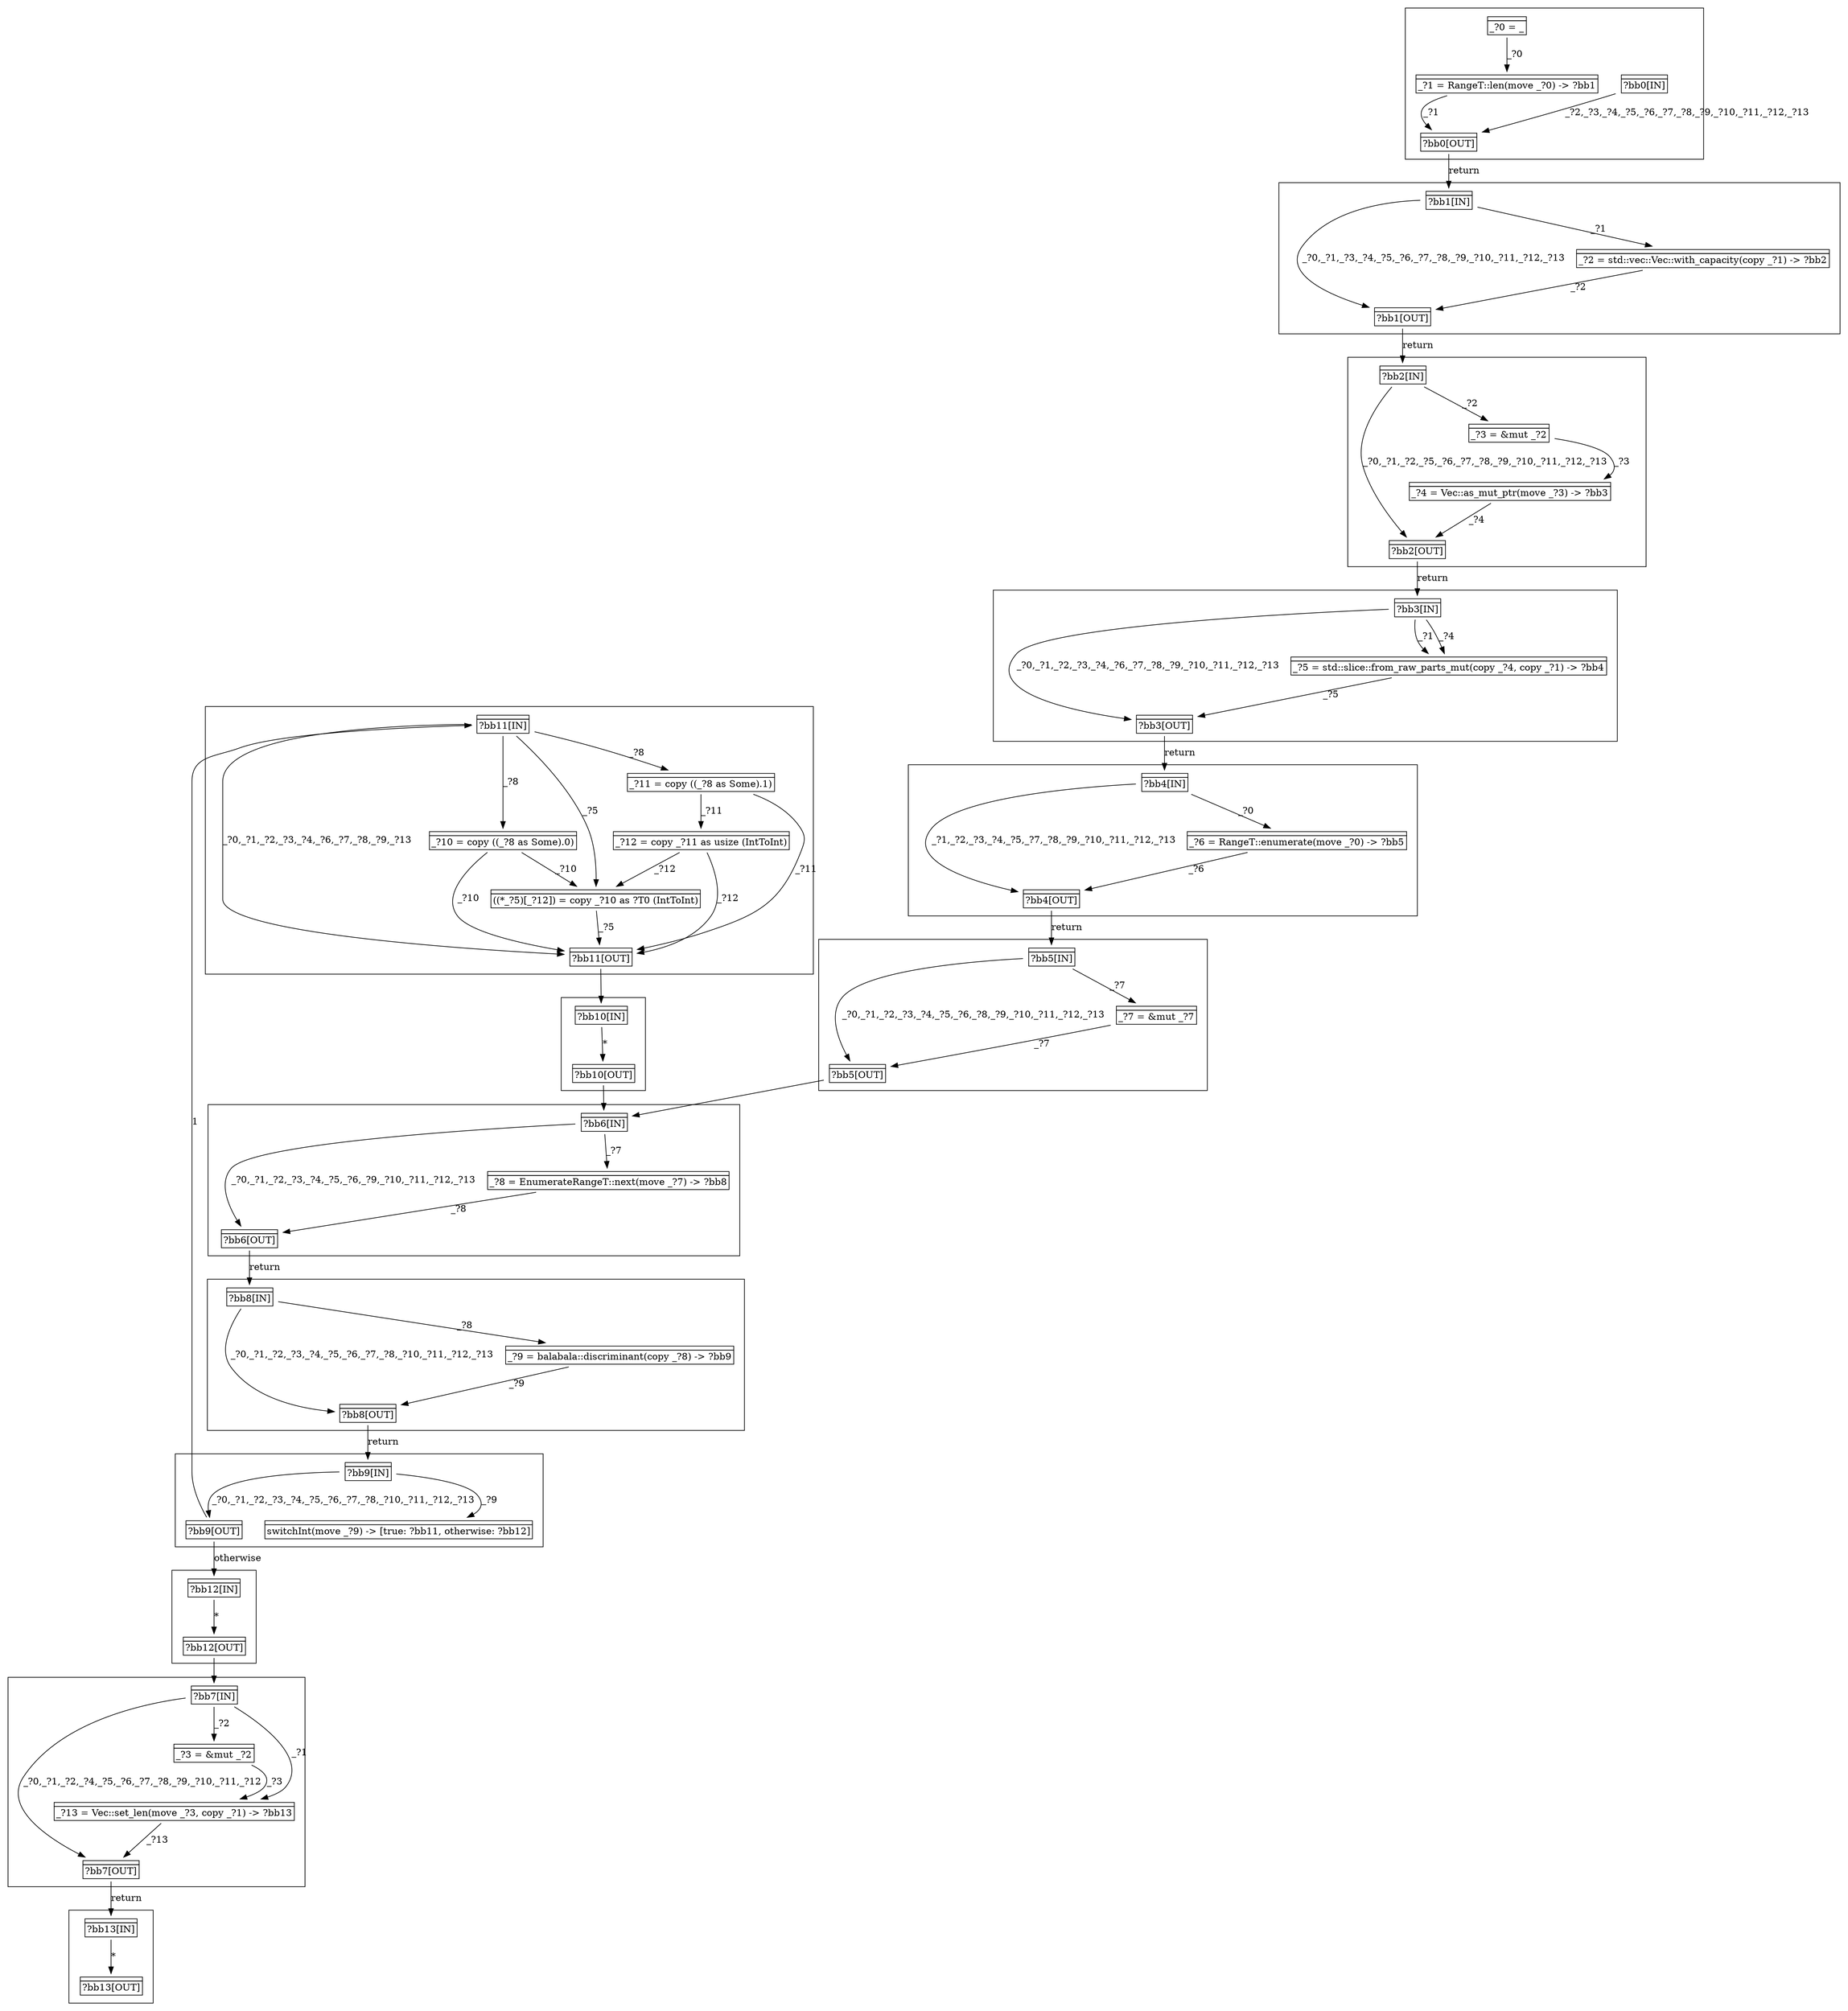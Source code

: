 digraph DataDependencyGraph {
compound = true;
subgraph cluster_bb0 {
    bb0IN [shape="none", label=<<table border="0" cellborder="1" cellspacing="0"><tr><td  align="center" colspan="1"></td></tr><tr><td align="left">?bb0[IN]</td></tr></table>>];
    bb0OUT [shape="none", label=<<table border="0" cellborder="1" cellspacing="0"><tr><td  align="center" colspan="1"></td></tr><tr><td align="left">?bb0[OUT]</td></tr></table>>];
    bb0stmt0 [shape="none", label=<<table border="0" cellborder="1" cellspacing="0"><tr><td  align="center" colspan="1"></td></tr><tr><td align="left">_?0 = _</td></tr></table>>];
    bb0stmt1 [shape="none", label=<<table border="0" cellborder="1" cellspacing="0"><tr><td  align="center" colspan="1"></td></tr><tr><td align="left">_?1 = RangeT::len(move _?0) -&gt; ?bb1</td></tr></table>>];
    bb0stmt1 -> bb0OUT [label="_?1"];
    bb0IN -> bb0OUT [label="_?2,_?3,_?4,_?5,_?6,_?7,_?8,_?9,_?10,_?11,_?12,_?13"];
    bb0stmt0 -> bb0stmt1 [label="_?0"];
}
subgraph cluster_bb1 {
    bb1IN [shape="none", label=<<table border="0" cellborder="1" cellspacing="0"><tr><td  align="center" colspan="1"></td></tr><tr><td align="left">?bb1[IN]</td></tr></table>>];
    bb1OUT [shape="none", label=<<table border="0" cellborder="1" cellspacing="0"><tr><td  align="center" colspan="1"></td></tr><tr><td align="left">?bb1[OUT]</td></tr></table>>];
    bb1stmt0 [shape="none", label=<<table border="0" cellborder="1" cellspacing="0"><tr><td  align="center" colspan="1"></td></tr><tr><td align="left">_?2 = std::vec::Vec::with_capacity(copy _?1) -&gt; ?bb2</td></tr></table>>];
    bb1IN -> bb1stmt0 [label="_?1"];
    bb1stmt0 -> bb1OUT [label="_?2"];
    bb1IN -> bb1OUT [label="_?0,_?1,_?3,_?4,_?5,_?6,_?7,_?8,_?9,_?10,_?11,_?12,_?13"];
}
subgraph cluster_bb2 {
    bb2IN [shape="none", label=<<table border="0" cellborder="1" cellspacing="0"><tr><td  align="center" colspan="1"></td></tr><tr><td align="left">?bb2[IN]</td></tr></table>>];
    bb2OUT [shape="none", label=<<table border="0" cellborder="1" cellspacing="0"><tr><td  align="center" colspan="1"></td></tr><tr><td align="left">?bb2[OUT]</td></tr></table>>];
    bb2stmt0 [shape="none", label=<<table border="0" cellborder="1" cellspacing="0"><tr><td  align="center" colspan="1"></td></tr><tr><td align="left">_?3 = &amp;mut _?2</td></tr></table>>];
    bb2stmt1 [shape="none", label=<<table border="0" cellborder="1" cellspacing="0"><tr><td  align="center" colspan="1"></td></tr><tr><td align="left">_?4 = Vec::as_mut_ptr(move _?3) -&gt; ?bb3</td></tr></table>>];
    bb2IN -> bb2stmt0 [label="_?2"];
    bb2stmt1 -> bb2OUT [label="_?4"];
    bb2IN -> bb2OUT [label="_?0,_?1,_?2,_?5,_?6,_?7,_?8,_?9,_?10,_?11,_?12,_?13"];
    bb2stmt0 -> bb2stmt1 [label="_?3"];
}
subgraph cluster_bb3 {
    bb3IN [shape="none", label=<<table border="0" cellborder="1" cellspacing="0"><tr><td  align="center" colspan="1"></td></tr><tr><td align="left">?bb3[IN]</td></tr></table>>];
    bb3OUT [shape="none", label=<<table border="0" cellborder="1" cellspacing="0"><tr><td  align="center" colspan="1"></td></tr><tr><td align="left">?bb3[OUT]</td></tr></table>>];
    bb3stmt0 [shape="none", label=<<table border="0" cellborder="1" cellspacing="0"><tr><td  align="center" colspan="1"></td></tr><tr><td align="left">_?5 = std::slice::from_raw_parts_mut(copy _?4, copy _?1) -&gt; ?bb4</td></tr></table>>];
    bb3IN -> bb3stmt0 [label="_?1"];
    bb3IN -> bb3stmt0 [label="_?4"];
    bb3stmt0 -> bb3OUT [label="_?5"];
    bb3IN -> bb3OUT [label="_?0,_?1,_?2,_?3,_?4,_?6,_?7,_?8,_?9,_?10,_?11,_?12,_?13"];
}
subgraph cluster_bb4 {
    bb4IN [shape="none", label=<<table border="0" cellborder="1" cellspacing="0"><tr><td  align="center" colspan="1"></td></tr><tr><td align="left">?bb4[IN]</td></tr></table>>];
    bb4OUT [shape="none", label=<<table border="0" cellborder="1" cellspacing="0"><tr><td  align="center" colspan="1"></td></tr><tr><td align="left">?bb4[OUT]</td></tr></table>>];
    bb4stmt0 [shape="none", label=<<table border="0" cellborder="1" cellspacing="0"><tr><td  align="center" colspan="1"></td></tr><tr><td align="left">_?6 = RangeT::enumerate(move _?0) -&gt; ?bb5</td></tr></table>>];
    bb4IN -> bb4stmt0 [label="_?0"];
    bb4stmt0 -> bb4OUT [label="_?6"];
    bb4IN -> bb4OUT [label="_?1,_?2,_?3,_?4,_?5,_?7,_?8,_?9,_?10,_?11,_?12,_?13"];
}
subgraph cluster_bb5 {
    bb5IN [shape="none", label=<<table border="0" cellborder="1" cellspacing="0"><tr><td  align="center" colspan="1"></td></tr><tr><td align="left">?bb5[IN]</td></tr></table>>];
    bb5OUT [shape="none", label=<<table border="0" cellborder="1" cellspacing="0"><tr><td  align="center" colspan="1"></td></tr><tr><td align="left">?bb5[OUT]</td></tr></table>>];
    bb5stmt0 [shape="none", label=<<table border="0" cellborder="1" cellspacing="0"><tr><td  align="center" colspan="1"></td></tr><tr><td align="left">_?7 = &amp;mut _?7</td></tr></table>>];
    bb5IN -> bb5stmt0 [label="_?7"];
    bb5stmt0 -> bb5OUT [label="_?7"];
    bb5IN -> bb5OUT [label="_?0,_?1,_?2,_?3,_?4,_?5,_?6,_?8,_?9,_?10,_?11,_?12,_?13"];
}
subgraph cluster_bb6 {
    bb6IN [shape="none", label=<<table border="0" cellborder="1" cellspacing="0"><tr><td  align="center" colspan="1"></td></tr><tr><td align="left">?bb6[IN]</td></tr></table>>];
    bb6OUT [shape="none", label=<<table border="0" cellborder="1" cellspacing="0"><tr><td  align="center" colspan="1"></td></tr><tr><td align="left">?bb6[OUT]</td></tr></table>>];
    bb6stmt0 [shape="none", label=<<table border="0" cellborder="1" cellspacing="0"><tr><td  align="center" colspan="1"></td></tr><tr><td align="left">_?8 = EnumerateRangeT::next(move _?7) -&gt; ?bb8</td></tr></table>>];
    bb6IN -> bb6stmt0 [label="_?7"];
    bb6stmt0 -> bb6OUT [label="_?8"];
    bb6IN -> bb6OUT [label="_?0,_?1,_?2,_?3,_?4,_?5,_?6,_?9,_?10,_?11,_?12,_?13"];
}
subgraph cluster_bb7 {
    bb7IN [shape="none", label=<<table border="0" cellborder="1" cellspacing="0"><tr><td  align="center" colspan="1"></td></tr><tr><td align="left">?bb7[IN]</td></tr></table>>];
    bb7OUT [shape="none", label=<<table border="0" cellborder="1" cellspacing="0"><tr><td  align="center" colspan="1"></td></tr><tr><td align="left">?bb7[OUT]</td></tr></table>>];
    bb7stmt0 [shape="none", label=<<table border="0" cellborder="1" cellspacing="0"><tr><td  align="center" colspan="1"></td></tr><tr><td align="left">_?3 = &amp;mut _?2</td></tr></table>>];
    bb7stmt1 [shape="none", label=<<table border="0" cellborder="1" cellspacing="0"><tr><td  align="center" colspan="1"></td></tr><tr><td align="left">_?13 = Vec::set_len(move _?3, copy _?1) -&gt; ?bb13</td></tr></table>>];
    bb7IN -> bb7stmt0 [label="_?2"];
    bb7IN -> bb7stmt1 [label="_?1"];
    bb7stmt1 -> bb7OUT [label="_?13"];
    bb7IN -> bb7OUT [label="_?0,_?1,_?2,_?4,_?5,_?6,_?7,_?8,_?9,_?10,_?11,_?12"];
    bb7stmt0 -> bb7stmt1 [label="_?3"];
}
subgraph cluster_bb8 {
    bb8IN [shape="none", label=<<table border="0" cellborder="1" cellspacing="0"><tr><td  align="center" colspan="1"></td></tr><tr><td align="left">?bb8[IN]</td></tr></table>>];
    bb8OUT [shape="none", label=<<table border="0" cellborder="1" cellspacing="0"><tr><td  align="center" colspan="1"></td></tr><tr><td align="left">?bb8[OUT]</td></tr></table>>];
    bb8stmt0 [shape="none", label=<<table border="0" cellborder="1" cellspacing="0"><tr><td  align="center" colspan="1"></td></tr><tr><td align="left">_?9 = balabala::discriminant(copy _?8) -&gt; ?bb9</td></tr></table>>];
    bb8IN -> bb8stmt0 [label="_?8"];
    bb8stmt0 -> bb8OUT [label="_?9"];
    bb8IN -> bb8OUT [label="_?0,_?1,_?2,_?3,_?4,_?5,_?6,_?7,_?8,_?10,_?11,_?12,_?13"];
}
subgraph cluster_bb9 {
    bb9IN [shape="none", label=<<table border="0" cellborder="1" cellspacing="0"><tr><td  align="center" colspan="1"></td></tr><tr><td align="left">?bb9[IN]</td></tr></table>>];
    bb9OUT [shape="none", label=<<table border="0" cellborder="1" cellspacing="0"><tr><td  align="center" colspan="1"></td></tr><tr><td align="left">?bb9[OUT]</td></tr></table>>];
    bb9stmt0 [shape="none", label=<<table border="0" cellborder="1" cellspacing="0"><tr><td  align="center" colspan="1"></td></tr><tr><td align="left">switchInt(move _?9) -&gt; [true: ?bb11, otherwise: ?bb12]</td></tr></table>>];
    bb9IN -> bb9stmt0 [label="_?9"];
    bb9IN -> bb9OUT [label="_?0,_?1,_?2,_?3,_?4,_?5,_?6,_?7,_?8,_?10,_?11,_?12,_?13"];
}
subgraph cluster_bb10 {
    bb10IN [shape="none", label=<<table border="0" cellborder="1" cellspacing="0"><tr><td  align="center" colspan="1"></td></tr><tr><td align="left">?bb10[IN]</td></tr></table>>];
    bb10OUT [shape="none", label=<<table border="0" cellborder="1" cellspacing="0"><tr><td  align="center" colspan="1"></td></tr><tr><td align="left">?bb10[OUT]</td></tr></table>>];
    bb10IN -> bb10OUT [label="*"];
}
subgraph cluster_bb11 {
    bb11IN [shape="none", label=<<table border="0" cellborder="1" cellspacing="0"><tr><td  align="center" colspan="1"></td></tr><tr><td align="left">?bb11[IN]</td></tr></table>>];
    bb11OUT [shape="none", label=<<table border="0" cellborder="1" cellspacing="0"><tr><td  align="center" colspan="1"></td></tr><tr><td align="left">?bb11[OUT]</td></tr></table>>];
    bb11stmt0 [shape="none", label=<<table border="0" cellborder="1" cellspacing="0"><tr><td  align="center" colspan="1"></td></tr><tr><td align="left">_?10 = copy ((_?8 as Some).0)</td></tr></table>>];
    bb11stmt1 [shape="none", label=<<table border="0" cellborder="1" cellspacing="0"><tr><td  align="center" colspan="1"></td></tr><tr><td align="left">_?11 = copy ((_?8 as Some).1)</td></tr></table>>];
    bb11stmt2 [shape="none", label=<<table border="0" cellborder="1" cellspacing="0"><tr><td  align="center" colspan="1"></td></tr><tr><td align="left">_?12 = copy _?11 as usize (IntToInt)</td></tr></table>>];
    bb11stmt3 [shape="none", label=<<table border="0" cellborder="1" cellspacing="0"><tr><td  align="center" colspan="1"></td></tr><tr><td align="left">((*_?5)[_?12]) = copy _?10 as ?T0 (IntToInt)</td></tr></table>>];
    bb11IN -> bb11stmt0 [label="_?8"];
    bb11IN -> bb11stmt1 [label="_?8"];
    bb11IN -> bb11stmt3 [label="_?5"];
    bb11stmt3 -> bb11OUT [label="_?5"];
    bb11stmt0 -> bb11OUT [label="_?10"];
    bb11stmt1 -> bb11OUT [label="_?11"];
    bb11stmt2 -> bb11OUT [label="_?12"];
    bb11IN -> bb11OUT [label="_?0,_?1,_?2,_?3,_?4,_?6,_?7,_?8,_?9,_?13"];
    bb11stmt0 -> bb11stmt3 [label="_?10"];
    bb11stmt1 -> bb11stmt2 [label="_?11"];
    bb11stmt2 -> bb11stmt3 [label="_?12"];
}
subgraph cluster_bb12 {
    bb12IN [shape="none", label=<<table border="0" cellborder="1" cellspacing="0"><tr><td  align="center" colspan="1"></td></tr><tr><td align="left">?bb12[IN]</td></tr></table>>];
    bb12OUT [shape="none", label=<<table border="0" cellborder="1" cellspacing="0"><tr><td  align="center" colspan="1"></td></tr><tr><td align="left">?bb12[OUT]</td></tr></table>>];
    bb12IN -> bb12OUT [label="*"];
}
subgraph cluster_bb13 {
    bb13IN [shape="none", label=<<table border="0" cellborder="1" cellspacing="0"><tr><td  align="center" colspan="1"></td></tr><tr><td align="left">?bb13[IN]</td></tr></table>>];
    bb13OUT [shape="none", label=<<table border="0" cellborder="1" cellspacing="0"><tr><td  align="center" colspan="1"></td></tr><tr><td align="left">?bb13[OUT]</td></tr></table>>];
    bb13IN -> bb13OUT [label="*"];
}
    bb0OUT -> bb1IN [label="return"];
    bb1OUT -> bb2IN [label="return"];
    bb2OUT -> bb3IN [label="return"];
    bb3OUT -> bb4IN [label="return"];
    bb4OUT -> bb5IN [label="return"];
    bb5OUT -> bb6IN [label=""];
    bb6OUT -> bb8IN [label="return"];
    bb7OUT -> bb13IN [label="return"];
    bb8OUT -> bb9IN [label="return"];
    bb9OUT -> bb11IN [label="1"];
    bb9OUT -> bb12IN [label="otherwise"];
    bb10OUT -> bb6IN [label=""];
    bb11OUT -> bb10IN [label=""];
    bb12OUT -> bb7IN [label=""];
}

